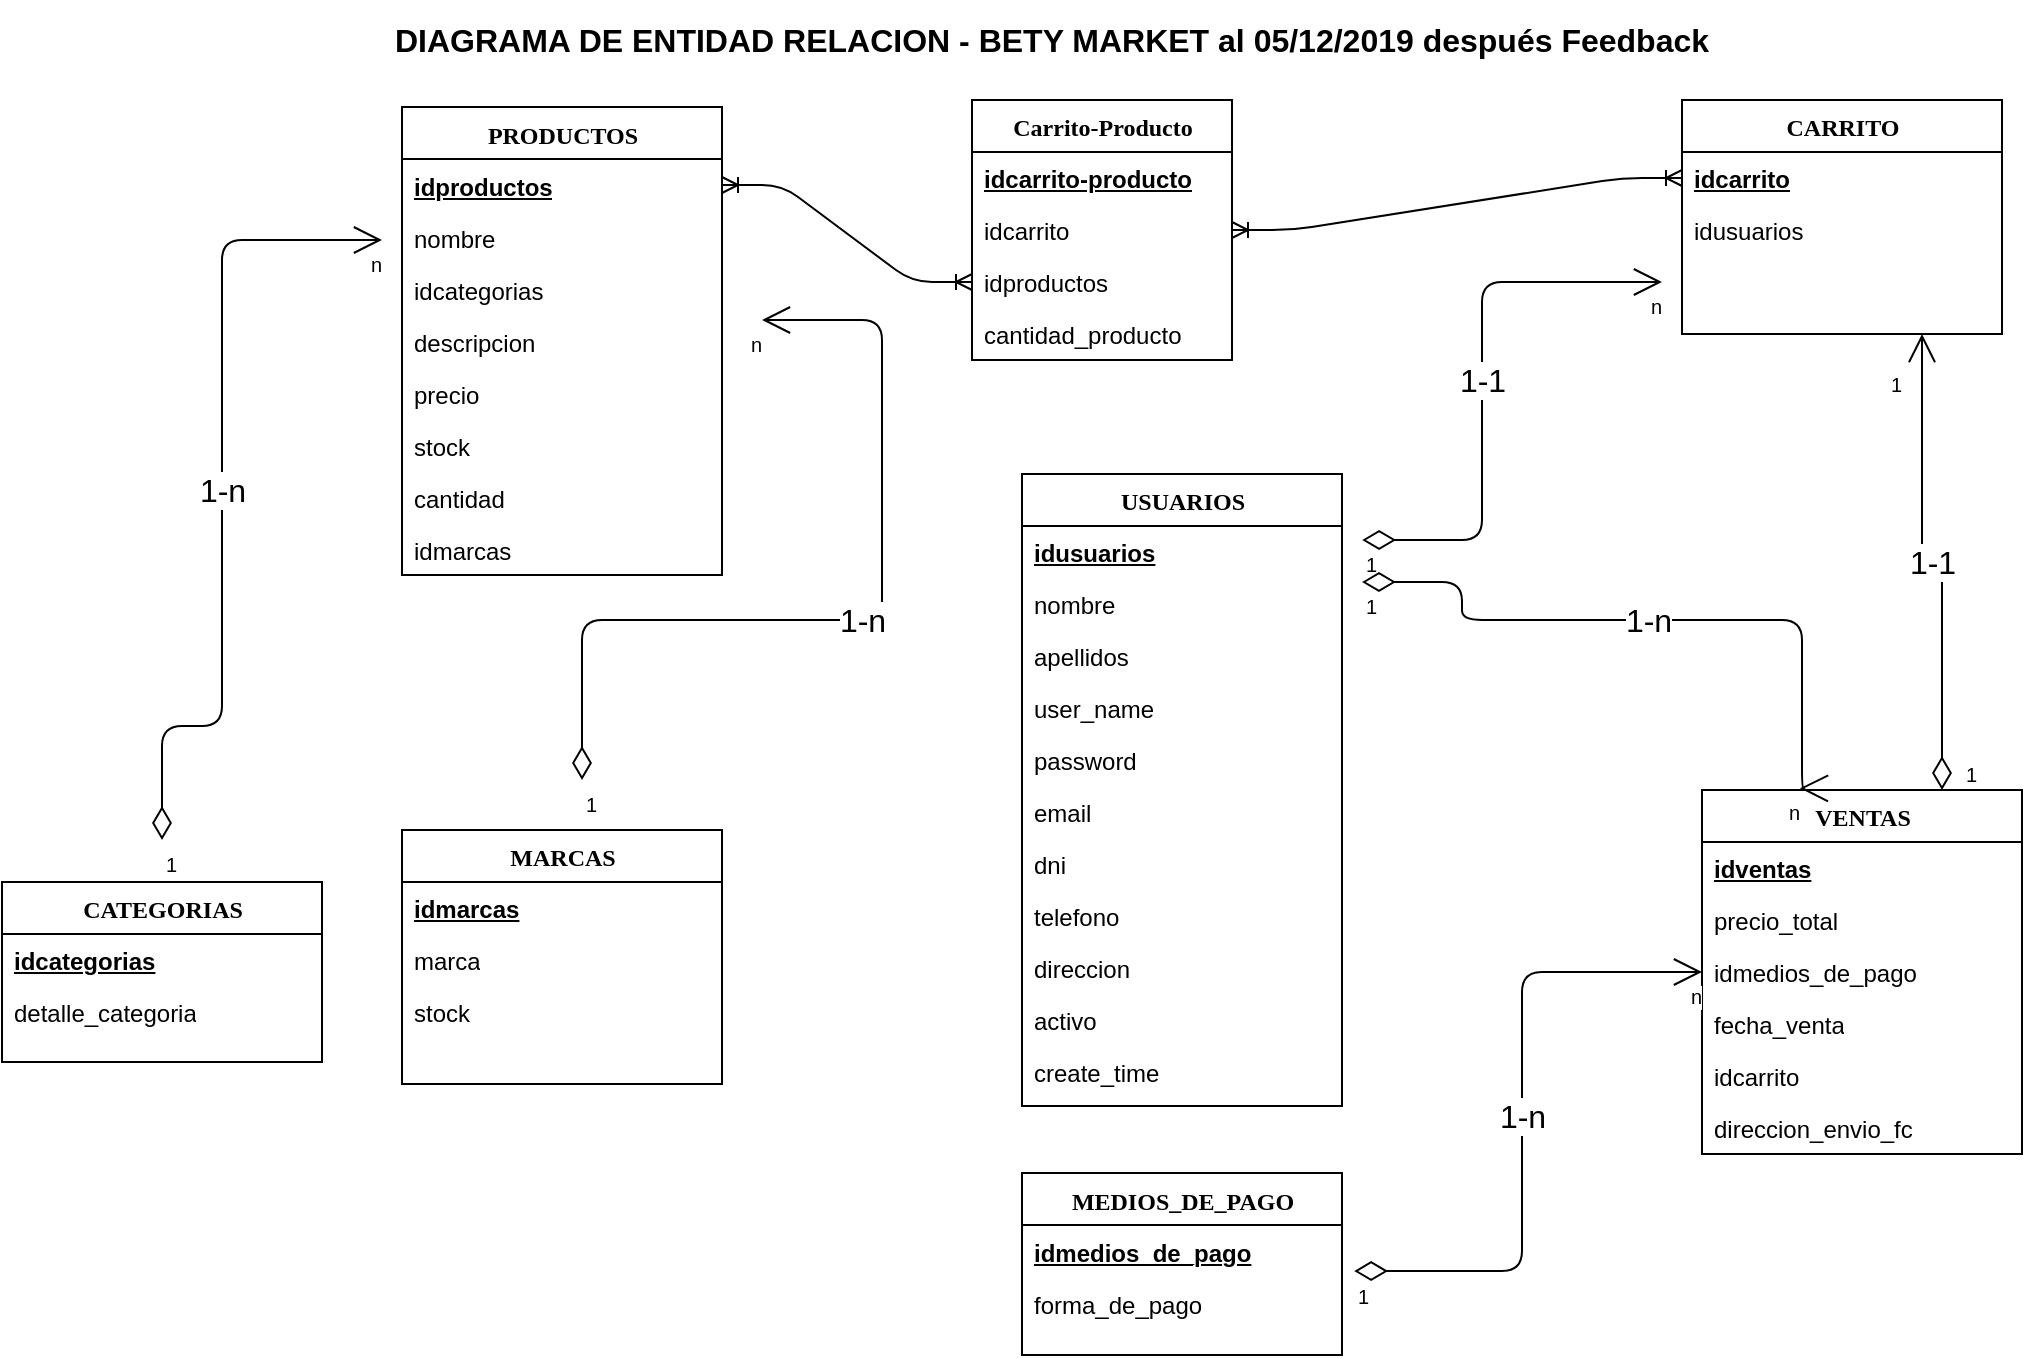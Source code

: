 <mxfile version="12.3.9" type="github" pages="1"><diagram name="Page-1" id="9f46799a-70d6-7492-0946-bef42562c5a5"><mxGraphModel dx="1022" dy="630" grid="1" gridSize="10" guides="1" tooltips="1" connect="1" arrows="1" fold="1" page="1" pageScale="1" pageWidth="1100" pageHeight="850" background="#ffffff" math="0" shadow="0"><root><mxCell id="0"/><mxCell id="1" parent="0"/><mxCell id="78961159f06e98e8-17" value="PRODUCTOS" style="swimlane;html=1;fontStyle=1;align=center;verticalAlign=top;childLayout=stackLayout;horizontal=1;startSize=26;horizontalStack=0;resizeParent=1;resizeLast=0;collapsible=1;marginBottom=0;swimlaneFillColor=#ffffff;rounded=0;shadow=0;comic=0;labelBackgroundColor=none;strokeWidth=1;fillColor=none;fontFamily=Verdana;fontSize=12" parent="1" vertex="1"><mxGeometry x="240" y="63.5" width="160" height="234" as="geometry"/></mxCell><mxCell id="78961159f06e98e8-21" value="&lt;u&gt;&lt;b&gt;idproductos&lt;/b&gt;&lt;/u&gt;" style="text;html=1;strokeColor=none;fillColor=none;align=left;verticalAlign=top;spacingLeft=4;spacingRight=4;whiteSpace=wrap;overflow=hidden;rotatable=0;points=[[0,0.5],[1,0.5]];portConstraint=eastwest;" parent="78961159f06e98e8-17" vertex="1"><mxGeometry y="26" width="160" height="26" as="geometry"/></mxCell><mxCell id="78961159f06e98e8-20" value="nombre" style="text;html=1;strokeColor=none;fillColor=none;align=left;verticalAlign=top;spacingLeft=4;spacingRight=4;whiteSpace=wrap;overflow=hidden;rotatable=0;points=[[0,0.5],[1,0.5]];portConstraint=eastwest;" parent="78961159f06e98e8-17" vertex="1"><mxGeometry y="52" width="160" height="26" as="geometry"/></mxCell><mxCell id="78961159f06e98e8-23" value="idcategorias" style="text;html=1;strokeColor=none;fillColor=none;align=left;verticalAlign=top;spacingLeft=4;spacingRight=4;whiteSpace=wrap;overflow=hidden;rotatable=0;points=[[0,0.5],[1,0.5]];portConstraint=eastwest;" parent="78961159f06e98e8-17" vertex="1"><mxGeometry y="78" width="160" height="26" as="geometry"/></mxCell><mxCell id="78961159f06e98e8-25" value="descripcion" style="text;html=1;strokeColor=none;fillColor=none;align=left;verticalAlign=top;spacingLeft=4;spacingRight=4;whiteSpace=wrap;overflow=hidden;rotatable=0;points=[[0,0.5],[1,0.5]];portConstraint=eastwest;" parent="78961159f06e98e8-17" vertex="1"><mxGeometry y="104" width="160" height="26" as="geometry"/></mxCell><mxCell id="78961159f06e98e8-26" value="precio" style="text;html=1;strokeColor=none;fillColor=none;align=left;verticalAlign=top;spacingLeft=4;spacingRight=4;whiteSpace=wrap;overflow=hidden;rotatable=0;points=[[0,0.5],[1,0.5]];portConstraint=eastwest;" parent="78961159f06e98e8-17" vertex="1"><mxGeometry y="130" width="160" height="26" as="geometry"/></mxCell><mxCell id="78961159f06e98e8-24" value="stock" style="text;html=1;strokeColor=none;fillColor=none;align=left;verticalAlign=top;spacingLeft=4;spacingRight=4;whiteSpace=wrap;overflow=hidden;rotatable=0;points=[[0,0.5],[1,0.5]];portConstraint=eastwest;" parent="78961159f06e98e8-17" vertex="1"><mxGeometry y="156" width="160" height="26" as="geometry"/></mxCell><mxCell id="78961159f06e98e8-27" value="cantidad" style="text;html=1;strokeColor=none;fillColor=none;align=left;verticalAlign=top;spacingLeft=4;spacingRight=4;whiteSpace=wrap;overflow=hidden;rotatable=0;points=[[0,0.5],[1,0.5]];portConstraint=eastwest;" parent="78961159f06e98e8-17" vertex="1"><mxGeometry y="182" width="160" height="26" as="geometry"/></mxCell><mxCell id="e7TVVbDdhbRffRT50DZC-4" value="idmarcas" style="text;html=1;strokeColor=none;fillColor=none;align=left;verticalAlign=top;spacingLeft=4;spacingRight=4;whiteSpace=wrap;overflow=hidden;rotatable=0;points=[[0,0.5],[1,0.5]];portConstraint=eastwest;" parent="78961159f06e98e8-17" vertex="1"><mxGeometry y="208" width="160" height="26" as="geometry"/></mxCell><mxCell id="78961159f06e98e8-30" value="USUARIOS" style="swimlane;html=1;fontStyle=1;align=center;verticalAlign=top;childLayout=stackLayout;horizontal=1;startSize=26;horizontalStack=0;resizeParent=1;resizeLast=0;collapsible=1;marginBottom=0;swimlaneFillColor=#ffffff;rounded=0;shadow=0;comic=0;labelBackgroundColor=none;strokeWidth=1;fillColor=none;fontFamily=Verdana;fontSize=12" parent="1" vertex="1"><mxGeometry x="550" y="247" width="160" height="316" as="geometry"/></mxCell><mxCell id="78961159f06e98e8-31" value="&lt;u&gt;&lt;b&gt;idusuarios&lt;/b&gt;&lt;/u&gt;" style="text;html=1;strokeColor=none;fillColor=none;align=left;verticalAlign=top;spacingLeft=4;spacingRight=4;whiteSpace=wrap;overflow=hidden;rotatable=0;points=[[0,0.5],[1,0.5]];portConstraint=eastwest;" parent="78961159f06e98e8-30" vertex="1"><mxGeometry y="26" width="160" height="26" as="geometry"/></mxCell><mxCell id="78961159f06e98e8-32" value="nombre" style="text;html=1;strokeColor=none;fillColor=none;align=left;verticalAlign=top;spacingLeft=4;spacingRight=4;whiteSpace=wrap;overflow=hidden;rotatable=0;points=[[0,0.5],[1,0.5]];portConstraint=eastwest;" parent="78961159f06e98e8-30" vertex="1"><mxGeometry y="52" width="160" height="26" as="geometry"/></mxCell><mxCell id="78961159f06e98e8-33" value="apellidos" style="text;html=1;strokeColor=none;fillColor=none;align=left;verticalAlign=top;spacingLeft=4;spacingRight=4;whiteSpace=wrap;overflow=hidden;rotatable=0;points=[[0,0.5],[1,0.5]];portConstraint=eastwest;" parent="78961159f06e98e8-30" vertex="1"><mxGeometry y="78" width="160" height="26" as="geometry"/></mxCell><mxCell id="78961159f06e98e8-34" value="user_name" style="text;html=1;strokeColor=none;fillColor=none;align=left;verticalAlign=top;spacingLeft=4;spacingRight=4;whiteSpace=wrap;overflow=hidden;rotatable=0;points=[[0,0.5],[1,0.5]];portConstraint=eastwest;" parent="78961159f06e98e8-30" vertex="1"><mxGeometry y="104" width="160" height="26" as="geometry"/></mxCell><mxCell id="78961159f06e98e8-36" value="password" style="text;html=1;strokeColor=none;fillColor=none;align=left;verticalAlign=top;spacingLeft=4;spacingRight=4;whiteSpace=wrap;overflow=hidden;rotatable=0;points=[[0,0.5],[1,0.5]];portConstraint=eastwest;" parent="78961159f06e98e8-30" vertex="1"><mxGeometry y="130" width="160" height="26" as="geometry"/></mxCell><mxCell id="78961159f06e98e8-37" value="email" style="text;html=1;strokeColor=none;fillColor=none;align=left;verticalAlign=top;spacingLeft=4;spacingRight=4;whiteSpace=wrap;overflow=hidden;rotatable=0;points=[[0,0.5],[1,0.5]];portConstraint=eastwest;" parent="78961159f06e98e8-30" vertex="1"><mxGeometry y="156" width="160" height="26" as="geometry"/></mxCell><mxCell id="78961159f06e98e8-39" value="dni" style="text;html=1;strokeColor=none;fillColor=none;align=left;verticalAlign=top;spacingLeft=4;spacingRight=4;whiteSpace=wrap;overflow=hidden;rotatable=0;points=[[0,0.5],[1,0.5]];portConstraint=eastwest;" parent="78961159f06e98e8-30" vertex="1"><mxGeometry y="182" width="160" height="26" as="geometry"/></mxCell><mxCell id="78961159f06e98e8-40" value="telefono" style="text;html=1;strokeColor=none;fillColor=none;align=left;verticalAlign=top;spacingLeft=4;spacingRight=4;whiteSpace=wrap;overflow=hidden;rotatable=0;points=[[0,0.5],[1,0.5]];portConstraint=eastwest;" parent="78961159f06e98e8-30" vertex="1"><mxGeometry y="208" width="160" height="26" as="geometry"/></mxCell><mxCell id="78961159f06e98e8-42" value="direccion" style="text;html=1;strokeColor=none;fillColor=none;align=left;verticalAlign=top;spacingLeft=4;spacingRight=4;whiteSpace=wrap;overflow=hidden;rotatable=0;points=[[0,0.5],[1,0.5]];portConstraint=eastwest;" parent="78961159f06e98e8-30" vertex="1"><mxGeometry y="234" width="160" height="26" as="geometry"/></mxCell><mxCell id="7UAfoyr8AbbVTsSyvI7V-7" value="activo" style="text;html=1;strokeColor=none;fillColor=none;align=left;verticalAlign=top;spacingLeft=4;spacingRight=4;whiteSpace=wrap;overflow=hidden;rotatable=0;points=[[0,0.5],[1,0.5]];portConstraint=eastwest;" parent="78961159f06e98e8-30" vertex="1"><mxGeometry y="260" width="160" height="26" as="geometry"/></mxCell><mxCell id="6r-YugnRgSn9FtwPUTXZ-1" value="create_time" style="text;html=1;strokeColor=none;fillColor=none;align=left;verticalAlign=top;spacingLeft=4;spacingRight=4;whiteSpace=wrap;overflow=hidden;rotatable=0;points=[[0,0.5],[1,0.5]];portConstraint=eastwest;" parent="78961159f06e98e8-30" vertex="1"><mxGeometry y="286" width="160" height="26" as="geometry"/></mxCell><mxCell id="78961159f06e98e8-43" value="CARRITO" style="swimlane;html=1;fontStyle=1;align=center;verticalAlign=top;childLayout=stackLayout;horizontal=1;startSize=26;horizontalStack=0;resizeParent=1;resizeLast=0;collapsible=1;marginBottom=0;swimlaneFillColor=#ffffff;rounded=0;shadow=0;comic=0;labelBackgroundColor=none;strokeWidth=1;fillColor=none;fontFamily=Verdana;fontSize=12" parent="1" vertex="1"><mxGeometry x="880" y="60" width="160" height="117" as="geometry"/></mxCell><mxCell id="78961159f06e98e8-44" value="&lt;u&gt;&lt;b&gt;idcarrito&lt;/b&gt;&lt;/u&gt;" style="text;html=1;strokeColor=none;fillColor=none;align=left;verticalAlign=top;spacingLeft=4;spacingRight=4;whiteSpace=wrap;overflow=hidden;rotatable=0;points=[[0,0.5],[1,0.5]];portConstraint=eastwest;" parent="78961159f06e98e8-43" vertex="1"><mxGeometry y="26" width="160" height="26" as="geometry"/></mxCell><mxCell id="78961159f06e98e8-49" value="idusuarios" style="text;html=1;strokeColor=none;fillColor=none;align=left;verticalAlign=top;spacingLeft=4;spacingRight=4;whiteSpace=wrap;overflow=hidden;rotatable=0;points=[[0,0.5],[1,0.5]];portConstraint=eastwest;" parent="78961159f06e98e8-43" vertex="1"><mxGeometry y="52" width="160" height="26" as="geometry"/></mxCell><mxCell id="78961159f06e98e8-56" value="CATEGORIAS" style="swimlane;html=1;fontStyle=1;align=center;verticalAlign=top;childLayout=stackLayout;horizontal=1;startSize=26;horizontalStack=0;resizeParent=1;resizeLast=0;collapsible=1;marginBottom=0;swimlaneFillColor=#ffffff;rounded=0;shadow=0;comic=0;labelBackgroundColor=none;strokeWidth=1;fillColor=none;fontFamily=Verdana;fontSize=12" parent="1" vertex="1"><mxGeometry x="40" y="451" width="160" height="90" as="geometry"/></mxCell><mxCell id="78961159f06e98e8-57" value="&lt;u&gt;&lt;b&gt;idcategorias&lt;/b&gt;&lt;/u&gt;" style="text;html=1;strokeColor=none;fillColor=none;align=left;verticalAlign=top;spacingLeft=4;spacingRight=4;whiteSpace=wrap;overflow=hidden;rotatable=0;points=[[0,0.5],[1,0.5]];portConstraint=eastwest;" parent="78961159f06e98e8-56" vertex="1"><mxGeometry y="26" width="160" height="26" as="geometry"/></mxCell><mxCell id="78961159f06e98e8-58" value="detalle_categoria" style="text;html=1;strokeColor=none;fillColor=none;align=left;verticalAlign=top;spacingLeft=4;spacingRight=4;whiteSpace=wrap;overflow=hidden;rotatable=0;points=[[0,0.5],[1,0.5]];portConstraint=eastwest;" parent="78961159f06e98e8-56" vertex="1"><mxGeometry y="52" width="160" height="26" as="geometry"/></mxCell><mxCell id="78961159f06e98e8-69" value="VENTAS" style="swimlane;html=1;fontStyle=1;align=center;verticalAlign=top;childLayout=stackLayout;horizontal=1;startSize=26;horizontalStack=0;resizeParent=1;resizeLast=0;collapsible=1;marginBottom=0;swimlaneFillColor=#ffffff;rounded=0;shadow=0;comic=0;labelBackgroundColor=none;strokeWidth=1;fillColor=none;fontFamily=Verdana;fontSize=12" parent="1" vertex="1"><mxGeometry x="890" y="405" width="160" height="182" as="geometry"/></mxCell><mxCell id="78961159f06e98e8-70" value="&lt;u&gt;&lt;b&gt;idventas&lt;/b&gt;&lt;/u&gt;" style="text;html=1;strokeColor=none;fillColor=none;align=left;verticalAlign=top;spacingLeft=4;spacingRight=4;whiteSpace=wrap;overflow=hidden;rotatable=0;points=[[0,0.5],[1,0.5]];portConstraint=eastwest;" parent="78961159f06e98e8-69" vertex="1"><mxGeometry y="26" width="160" height="26" as="geometry"/></mxCell><mxCell id="78961159f06e98e8-74" value="precio_total" style="text;html=1;strokeColor=none;fillColor=none;align=left;verticalAlign=top;spacingLeft=4;spacingRight=4;whiteSpace=wrap;overflow=hidden;rotatable=0;points=[[0,0.5],[1,0.5]];portConstraint=eastwest;" parent="78961159f06e98e8-69" vertex="1"><mxGeometry y="52" width="160" height="26" as="geometry"/></mxCell><mxCell id="7UAfoyr8AbbVTsSyvI7V-14" value="idmedios_de_pago" style="text;html=1;strokeColor=none;fillColor=none;align=left;verticalAlign=top;spacingLeft=4;spacingRight=4;whiteSpace=wrap;overflow=hidden;rotatable=0;points=[[0,0.5],[1,0.5]];portConstraint=eastwest;" parent="78961159f06e98e8-69" vertex="1"><mxGeometry y="78" width="160" height="26" as="geometry"/></mxCell><mxCell id="6r-YugnRgSn9FtwPUTXZ-2" value="fecha_venta" style="text;html=1;strokeColor=none;fillColor=none;align=left;verticalAlign=top;spacingLeft=4;spacingRight=4;whiteSpace=wrap;overflow=hidden;rotatable=0;points=[[0,0.5],[1,0.5]];portConstraint=eastwest;" parent="78961159f06e98e8-69" vertex="1"><mxGeometry y="104" width="160" height="26" as="geometry"/></mxCell><mxCell id="6r-YugnRgSn9FtwPUTXZ-3" value="idcarrito" style="text;html=1;strokeColor=none;fillColor=none;align=left;verticalAlign=top;spacingLeft=4;spacingRight=4;whiteSpace=wrap;overflow=hidden;rotatable=0;points=[[0,0.5],[1,0.5]];portConstraint=eastwest;" parent="78961159f06e98e8-69" vertex="1"><mxGeometry y="130" width="160" height="26" as="geometry"/></mxCell><mxCell id="78961159f06e98e8-104" value="direccion_envio_fc" style="text;html=1;strokeColor=none;fillColor=none;align=left;verticalAlign=top;spacingLeft=4;spacingRight=4;whiteSpace=wrap;overflow=hidden;rotatable=0;points=[[0,0.5],[1,0.5]];portConstraint=eastwest;" parent="78961159f06e98e8-69" vertex="1"><mxGeometry y="156" width="160" height="26" as="geometry"/></mxCell><mxCell id="78961159f06e98e8-82" value="MEDIOS_DE_PAGO" style="swimlane;html=1;fontStyle=1;align=center;verticalAlign=top;childLayout=stackLayout;horizontal=1;startSize=26;horizontalStack=0;resizeParent=1;resizeLast=0;collapsible=1;marginBottom=0;swimlaneFillColor=#ffffff;rounded=0;shadow=0;comic=0;labelBackgroundColor=none;strokeWidth=1;fillColor=none;fontFamily=Verdana;fontSize=12" parent="1" vertex="1"><mxGeometry x="550" y="596.5" width="160" height="91" as="geometry"/></mxCell><mxCell id="78961159f06e98e8-83" value="&lt;u&gt;&lt;b&gt;idmedios_de_pago&lt;/b&gt;&lt;/u&gt;" style="text;html=1;strokeColor=none;fillColor=none;align=left;verticalAlign=top;spacingLeft=4;spacingRight=4;whiteSpace=wrap;overflow=hidden;rotatable=0;points=[[0,0.5],[1,0.5]];portConstraint=eastwest;" parent="78961159f06e98e8-82" vertex="1"><mxGeometry y="26" width="160" height="26" as="geometry"/></mxCell><mxCell id="78961159f06e98e8-84" value="forma_de_pago" style="text;html=1;strokeColor=none;fillColor=none;align=left;verticalAlign=top;spacingLeft=4;spacingRight=4;whiteSpace=wrap;overflow=hidden;rotatable=0;points=[[0,0.5],[1,0.5]];portConstraint=eastwest;" parent="78961159f06e98e8-82" vertex="1"><mxGeometry y="52" width="160" height="26" as="geometry"/></mxCell><mxCell id="78961159f06e98e8-108" value="MARCAS" style="swimlane;html=1;fontStyle=1;align=center;verticalAlign=top;childLayout=stackLayout;horizontal=1;startSize=26;horizontalStack=0;resizeParent=1;resizeLast=0;collapsible=1;marginBottom=0;swimlaneFillColor=#ffffff;rounded=0;shadow=0;comic=0;labelBackgroundColor=none;strokeWidth=1;fillColor=none;fontFamily=Verdana;fontSize=12" parent="1" vertex="1"><mxGeometry x="240" y="425" width="160" height="127" as="geometry"/></mxCell><mxCell id="78961159f06e98e8-109" value="&lt;u&gt;&lt;b&gt;idmarcas&lt;/b&gt;&lt;/u&gt;" style="text;html=1;strokeColor=none;fillColor=none;align=left;verticalAlign=top;spacingLeft=4;spacingRight=4;whiteSpace=wrap;overflow=hidden;rotatable=0;points=[[0,0.5],[1,0.5]];portConstraint=eastwest;" parent="78961159f06e98e8-108" vertex="1"><mxGeometry y="26" width="160" height="26" as="geometry"/></mxCell><mxCell id="78961159f06e98e8-110" value="marca" style="text;html=1;strokeColor=none;fillColor=none;align=left;verticalAlign=top;spacingLeft=4;spacingRight=4;whiteSpace=wrap;overflow=hidden;rotatable=0;points=[[0,0.5],[1,0.5]];portConstraint=eastwest;" parent="78961159f06e98e8-108" vertex="1"><mxGeometry y="52" width="160" height="26" as="geometry"/></mxCell><mxCell id="78961159f06e98e8-117" value="stock" style="text;html=1;strokeColor=none;fillColor=none;align=left;verticalAlign=top;spacingLeft=4;spacingRight=4;whiteSpace=wrap;overflow=hidden;rotatable=0;points=[[0,0.5],[1,0.5]];portConstraint=eastwest;" parent="78961159f06e98e8-108" vertex="1"><mxGeometry y="78" width="160" height="26" as="geometry"/></mxCell><mxCell id="7UAfoyr8AbbVTsSyvI7V-3" value="&lt;b style=&quot;font-size: 16px&quot;&gt;&lt;font style=&quot;font-size: 16px&quot;&gt;DIAGRAMA DE ENTIDAD RELACION - BETY MARKET al 05/12/2019 después Feedback&lt;/font&gt;&lt;/b&gt;" style="text;html=1;strokeColor=none;fillColor=none;align=center;verticalAlign=middle;whiteSpace=wrap;rounded=0;fontSize=16;" parent="1" vertex="1"><mxGeometry x="200" y="10" width="730" height="40" as="geometry"/></mxCell><mxCell id="7UAfoyr8AbbVTsSyvI7V-11" value="1-1" style="endArrow=open;html=1;endSize=12;startArrow=diamondThin;startSize=14;startFill=0;edgeStyle=orthogonalEdgeStyle;fontSize=16;exitX=1.063;exitY=0.269;exitDx=0;exitDy=0;exitPerimeter=0;" parent="1" source="78961159f06e98e8-31" edge="1"><mxGeometry relative="1" as="geometry"><mxPoint x="730" y="280" as="sourcePoint"/><mxPoint x="870" y="151" as="targetPoint"/><Array as="points"><mxPoint x="780" y="280"/><mxPoint x="780" y="151"/><mxPoint x="840" y="151"/></Array></mxGeometry></mxCell><mxCell id="7UAfoyr8AbbVTsSyvI7V-12" value="1" style="resizable=0;html=1;align=left;verticalAlign=top;labelBackgroundColor=#ffffff;fontSize=10;" parent="7UAfoyr8AbbVTsSyvI7V-11" connectable="0" vertex="1"><mxGeometry x="-1" relative="1" as="geometry"/></mxCell><mxCell id="7UAfoyr8AbbVTsSyvI7V-13" value="n" style="resizable=0;html=1;align=right;verticalAlign=top;labelBackgroundColor=#ffffff;fontSize=10;" parent="7UAfoyr8AbbVTsSyvI7V-11" connectable="0" vertex="1"><mxGeometry x="1" relative="1" as="geometry"/></mxCell><mxCell id="7UAfoyr8AbbVTsSyvI7V-15" value="1-n" style="endArrow=open;html=1;endSize=12;startArrow=diamondThin;startSize=14;startFill=0;edgeStyle=orthogonalEdgeStyle;fontSize=16;exitX=1.038;exitY=0.885;exitDx=0;exitDy=0;exitPerimeter=0;entryX=0;entryY=0.5;entryDx=0;entryDy=0;" parent="1" source="78961159f06e98e8-83" target="7UAfoyr8AbbVTsSyvI7V-14" edge="1"><mxGeometry relative="1" as="geometry"><mxPoint x="700" y="481.5" as="sourcePoint"/><mxPoint x="870" y="550" as="targetPoint"/></mxGeometry></mxCell><mxCell id="7UAfoyr8AbbVTsSyvI7V-16" value="1" style="resizable=0;html=1;align=left;verticalAlign=top;labelBackgroundColor=#ffffff;fontSize=10;" parent="7UAfoyr8AbbVTsSyvI7V-15" connectable="0" vertex="1"><mxGeometry x="-1" relative="1" as="geometry"/></mxCell><mxCell id="7UAfoyr8AbbVTsSyvI7V-17" value="n" style="resizable=0;html=1;align=right;verticalAlign=top;labelBackgroundColor=#ffffff;fontSize=10;" parent="7UAfoyr8AbbVTsSyvI7V-15" connectable="0" vertex="1"><mxGeometry x="1" relative="1" as="geometry"/></mxCell><mxCell id="7UAfoyr8AbbVTsSyvI7V-21" value="1-1" style="endArrow=open;html=1;endSize=12;startArrow=diamondThin;startSize=14;startFill=0;edgeStyle=orthogonalEdgeStyle;fontSize=16;exitX=0.75;exitY=0;exitDx=0;exitDy=0;entryX=0.75;entryY=1;entryDx=0;entryDy=0;" parent="1" source="78961159f06e98e8-69" target="78961159f06e98e8-43" edge="1"><mxGeometry relative="1" as="geometry"><mxPoint x="970" y="470" as="sourcePoint"/><mxPoint x="870" y="410" as="targetPoint"/><Array as="points"/></mxGeometry></mxCell><mxCell id="7UAfoyr8AbbVTsSyvI7V-22" value="1" style="resizable=0;html=1;align=left;verticalAlign=top;labelBackgroundColor=#ffffff;fontSize=10;" parent="7UAfoyr8AbbVTsSyvI7V-21" connectable="0" vertex="1"><mxGeometry x="-1" relative="1" as="geometry"><mxPoint x="10" y="-20" as="offset"/></mxGeometry></mxCell><mxCell id="7UAfoyr8AbbVTsSyvI7V-23" value="1" style="resizable=0;html=1;align=right;verticalAlign=top;labelBackgroundColor=#ffffff;fontSize=10;" parent="7UAfoyr8AbbVTsSyvI7V-21" connectable="0" vertex="1"><mxGeometry x="1" relative="1" as="geometry"><mxPoint x="-10" y="13" as="offset"/></mxGeometry></mxCell><mxCell id="7UAfoyr8AbbVTsSyvI7V-34" value="Carrito-Producto" style="swimlane;html=1;fontStyle=1;align=center;verticalAlign=top;childLayout=stackLayout;horizontal=1;startSize=26;horizontalStack=0;resizeParent=1;resizeLast=0;collapsible=1;marginBottom=0;swimlaneFillColor=#ffffff;rounded=0;shadow=0;comic=0;labelBackgroundColor=none;strokeWidth=1;fillColor=none;fontFamily=Verdana;fontSize=12" parent="1" vertex="1"><mxGeometry x="525" y="60" width="130" height="130" as="geometry"/></mxCell><mxCell id="7UAfoyr8AbbVTsSyvI7V-35" value="&lt;u&gt;&lt;b&gt;idcarrito-producto&lt;/b&gt;&lt;/u&gt;" style="text;html=1;strokeColor=none;fillColor=none;align=left;verticalAlign=top;spacingLeft=4;spacingRight=4;whiteSpace=wrap;overflow=hidden;rotatable=0;points=[[0,0.5],[1,0.5]];portConstraint=eastwest;" parent="7UAfoyr8AbbVTsSyvI7V-34" vertex="1"><mxGeometry y="26" width="130" height="26" as="geometry"/></mxCell><mxCell id="7UAfoyr8AbbVTsSyvI7V-36" value="idcarrito" style="text;html=1;strokeColor=none;fillColor=none;align=left;verticalAlign=top;spacingLeft=4;spacingRight=4;whiteSpace=wrap;overflow=hidden;rotatable=0;points=[[0,0.5],[1,0.5]];portConstraint=eastwest;" parent="7UAfoyr8AbbVTsSyvI7V-34" vertex="1"><mxGeometry y="52" width="130" height="26" as="geometry"/></mxCell><mxCell id="7UAfoyr8AbbVTsSyvI7V-37" value="idproductos" style="text;html=1;strokeColor=none;fillColor=none;align=left;verticalAlign=top;spacingLeft=4;spacingRight=4;whiteSpace=wrap;overflow=hidden;rotatable=0;points=[[0,0.5],[1,0.5]];portConstraint=eastwest;" parent="7UAfoyr8AbbVTsSyvI7V-34" vertex="1"><mxGeometry y="78" width="130" height="26" as="geometry"/></mxCell><mxCell id="78961159f06e98e8-75" value="cantidad_producto" style="text;html=1;strokeColor=none;fillColor=none;align=left;verticalAlign=top;spacingLeft=4;spacingRight=4;whiteSpace=wrap;overflow=hidden;rotatable=0;points=[[0,0.5],[1,0.5]];portConstraint=eastwest;" parent="7UAfoyr8AbbVTsSyvI7V-34" vertex="1"><mxGeometry y="104" width="130" height="26" as="geometry"/></mxCell><mxCell id="7UAfoyr8AbbVTsSyvI7V-38" value="" style="edgeStyle=entityRelationEdgeStyle;fontSize=12;html=1;endArrow=ERoneToMany;startArrow=ERoneToMany;entryX=0;entryY=0.5;entryDx=0;entryDy=0;exitX=1;exitY=0.5;exitDx=0;exitDy=0;" parent="1" source="7UAfoyr8AbbVTsSyvI7V-36" target="78961159f06e98e8-44" edge="1"><mxGeometry width="100" height="100" relative="1" as="geometry"><mxPoint x="690" y="278" as="sourcePoint"/><mxPoint x="725" y="68.5" as="targetPoint"/></mxGeometry></mxCell><mxCell id="7UAfoyr8AbbVTsSyvI7V-39" value="" style="edgeStyle=entityRelationEdgeStyle;fontSize=12;html=1;endArrow=ERoneToMany;startArrow=ERoneToMany;exitX=1;exitY=0.5;exitDx=0;exitDy=0;entryX=0;entryY=0.5;entryDx=0;entryDy=0;" parent="1" source="78961159f06e98e8-21" target="7UAfoyr8AbbVTsSyvI7V-37" edge="1"><mxGeometry width="100" height="100" relative="1" as="geometry"><mxPoint x="450" y="292" as="sourcePoint"/><mxPoint x="530" y="270" as="targetPoint"/></mxGeometry></mxCell><mxCell id="7UAfoyr8AbbVTsSyvI7V-31" value="1-n" style="endArrow=open;html=1;endSize=12;startArrow=diamondThin;startSize=14;startFill=0;edgeStyle=orthogonalEdgeStyle;fontSize=16;" parent="1" edge="1"><mxGeometry relative="1" as="geometry"><mxPoint x="120" y="430" as="sourcePoint"/><mxPoint x="230" y="130" as="targetPoint"/><Array as="points"><mxPoint x="150" y="373"/><mxPoint x="150" y="130"/></Array></mxGeometry></mxCell><mxCell id="7UAfoyr8AbbVTsSyvI7V-32" value="1" style="resizable=0;html=1;align=left;verticalAlign=top;labelBackgroundColor=#ffffff;fontSize=10;" parent="7UAfoyr8AbbVTsSyvI7V-31" connectable="0" vertex="1"><mxGeometry x="-1" relative="1" as="geometry"/></mxCell><mxCell id="7UAfoyr8AbbVTsSyvI7V-33" value="n" style="resizable=0;html=1;align=right;verticalAlign=top;labelBackgroundColor=#ffffff;fontSize=10;" parent="7UAfoyr8AbbVTsSyvI7V-31" connectable="0" vertex="1"><mxGeometry x="1" relative="1" as="geometry"/></mxCell><mxCell id="GUmTG8UuYPIPtbDAJ_G1-1" value="1-n" style="endArrow=open;html=1;endSize=12;startArrow=diamondThin;startSize=14;startFill=0;edgeStyle=orthogonalEdgeStyle;fontSize=16;entryX=0.306;entryY=-0.005;entryDx=0;entryDy=0;entryPerimeter=0;" parent="1" target="78961159f06e98e8-69" edge="1"><mxGeometry relative="1" as="geometry"><mxPoint x="720" y="301" as="sourcePoint"/><mxPoint x="940" y="390" as="targetPoint"/><Array as="points"><mxPoint x="770" y="301"/><mxPoint x="770" y="320"/><mxPoint x="940" y="320"/></Array></mxGeometry></mxCell><mxCell id="GUmTG8UuYPIPtbDAJ_G1-2" value="1" style="resizable=0;html=1;align=left;verticalAlign=top;labelBackgroundColor=#ffffff;fontSize=10;" parent="GUmTG8UuYPIPtbDAJ_G1-1" connectable="0" vertex="1"><mxGeometry x="-1" relative="1" as="geometry"/></mxCell><mxCell id="GUmTG8UuYPIPtbDAJ_G1-3" value="n" style="resizable=0;html=1;align=right;verticalAlign=top;labelBackgroundColor=#ffffff;fontSize=10;" parent="GUmTG8UuYPIPtbDAJ_G1-1" connectable="0" vertex="1"><mxGeometry x="1" relative="1" as="geometry"/></mxCell><mxCell id="e7TVVbDdhbRffRT50DZC-1" value="1-n" style="endArrow=open;html=1;endSize=12;startArrow=diamondThin;startSize=14;startFill=0;edgeStyle=orthogonalEdgeStyle;fontSize=16;" parent="1" edge="1"><mxGeometry relative="1" as="geometry"><mxPoint x="330" y="400" as="sourcePoint"/><mxPoint x="420" y="170" as="targetPoint"/><Array as="points"><mxPoint x="330" y="320"/><mxPoint x="480" y="320"/><mxPoint x="480" y="170"/></Array></mxGeometry></mxCell><mxCell id="e7TVVbDdhbRffRT50DZC-2" value="1" style="resizable=0;html=1;align=left;verticalAlign=top;labelBackgroundColor=#ffffff;fontSize=10;" parent="e7TVVbDdhbRffRT50DZC-1" connectable="0" vertex="1"><mxGeometry x="-1" relative="1" as="geometry"/></mxCell><mxCell id="e7TVVbDdhbRffRT50DZC-3" value="n" style="resizable=0;html=1;align=right;verticalAlign=top;labelBackgroundColor=#ffffff;fontSize=10;" parent="e7TVVbDdhbRffRT50DZC-1" connectable="0" vertex="1"><mxGeometry x="1" relative="1" as="geometry"/></mxCell></root></mxGraphModel></diagram></mxfile>